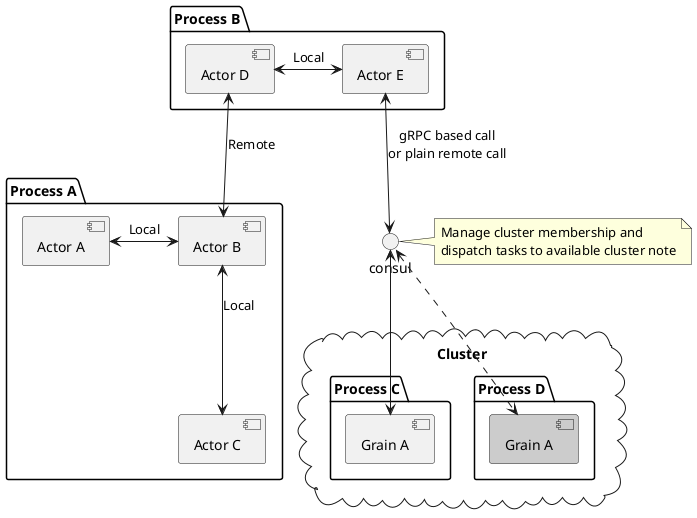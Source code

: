 @startuml

package "Process A" {
    component "Actor A" as actorA
    component "Actor B" as actorB
    component "Actor C" as actorC
}

package "Process B" {
    component "Actor D" as actorD
    component "Actor E" as actorE
}

interface "consul" as consul
note right
Manage cluster membership and
dispatch tasks to available cluster note
end note

cloud "Cluster" {
    package "Process C" {
        component "Grain A" as grainA
    }

    package "Process D" {
        component "Grain A" as grainAsub #ccc
    }
}

actorA <-> actorB : Local
actorC <-up-> actorB : Local
actorD <-down-> actorB : Remote

actorD <-> actorE : Local

actorE <-down-> consul : gRPC based call\nor plain remote call
consul <-down-> grainA
consul <.down.> grainAsub

@enduml